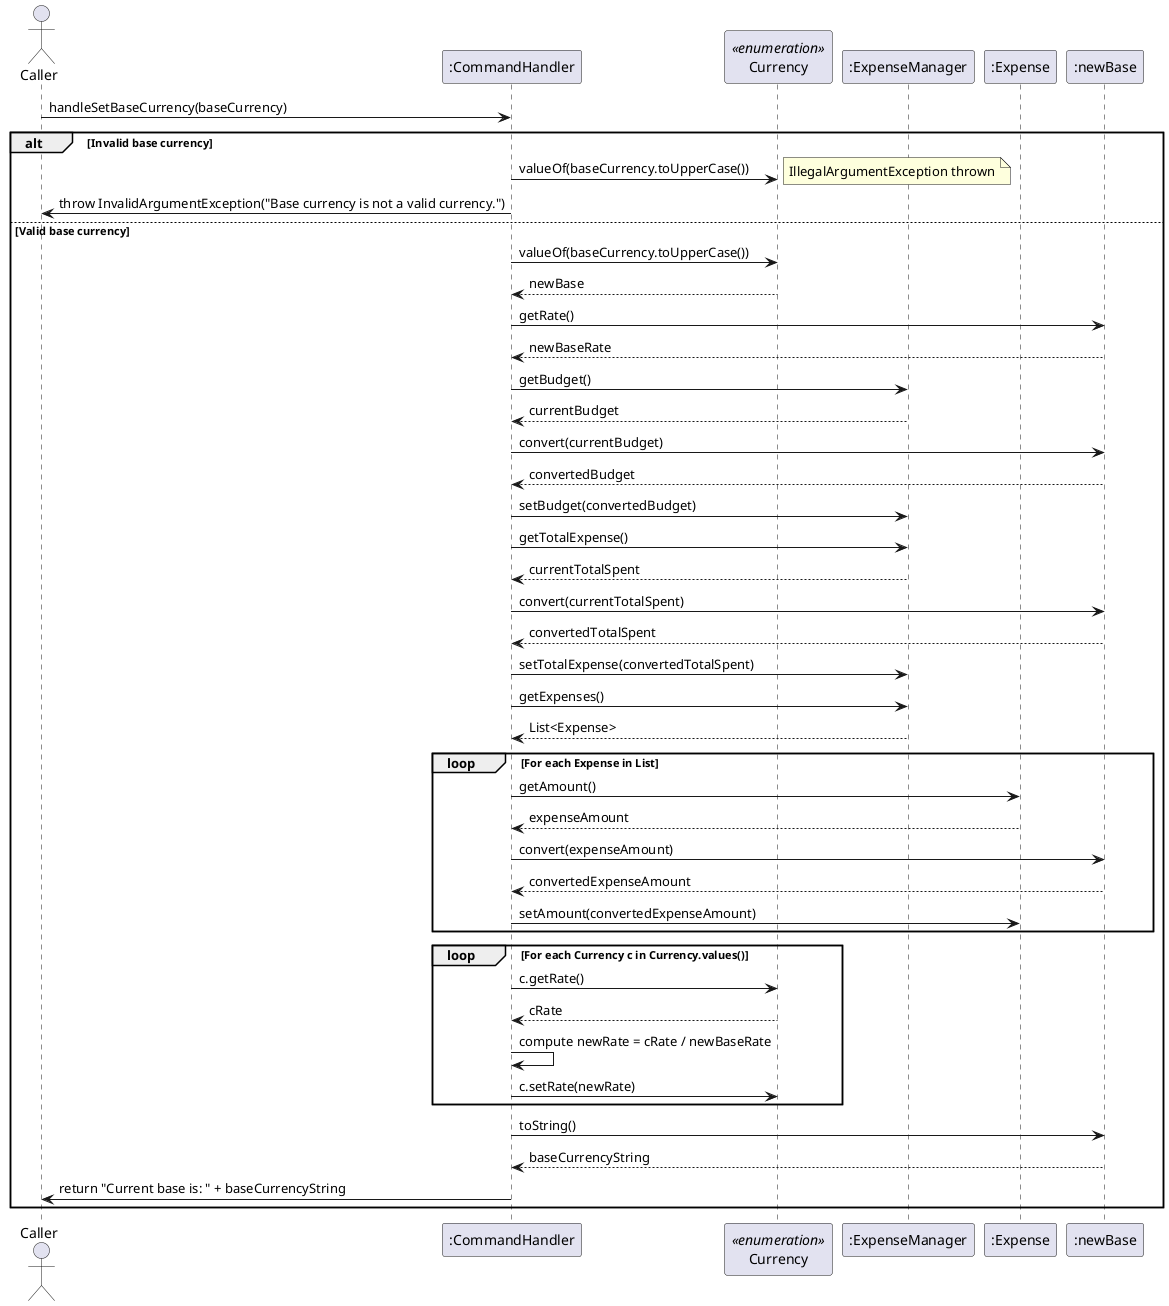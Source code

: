 @startuml
actor Caller
participant ":CommandHandler" as CH
participant "Currency" as CUR <<enumeration>>
participant ":ExpenseManager" as EM
participant ":Expense" as EXP
participant ":newBase" as newBase

Caller -> CH: handleSetBaseCurrency(baseCurrency)
alt Invalid base currency
    CH -> CUR: valueOf(baseCurrency.toUpperCase())
    note right: IllegalArgumentException thrown
    CH -> Caller: throw InvalidArgumentException("Base currency is not a valid currency.")
else Valid base currency
    CH -> CUR: valueOf(baseCurrency.toUpperCase())
    CUR --> CH: newBase
    CH -> newBase: getRate()
    newBase --> CH: newBaseRate

    ' Update budget
    CH -> EM: getBudget()
    EM --> CH: currentBudget
    CH -> newBase: convert(currentBudget)
    newBase --> CH: convertedBudget
    CH -> EM: setBudget(convertedBudget)

    ' Update total expense
    CH -> EM: getTotalExpense()
    EM --> CH: currentTotalSpent
    CH -> newBase: convert(currentTotalSpent)
    newBase --> CH: convertedTotalSpent
    CH -> EM: setTotalExpense(convertedTotalSpent)

    ' Update each expense's amount
    CH -> EM: getExpenses()
    EM --> CH: List<Expense>
    loop For each Expense in List
        CH -> EXP: getAmount()
        EXP --> CH: expenseAmount
        CH -> newBase: convert(expenseAmount)
        newBase --> CH: convertedExpenseAmount
        CH -> EXP: setAmount(convertedExpenseAmount)
    end

    ' Update rates of all currencies
    loop For each Currency c in Currency.values()
        CH -> CUR: c.getRate()
        CUR --> CH: cRate
        CH -> CH: compute newRate = cRate / newBaseRate
        CH -> CUR: c.setRate(newRate)
    end

    ' Return confirmation
    CH -> newBase: toString()
    newBase --> CH: baseCurrencyString
    CH -> Caller: return "Current base is: " + baseCurrencyString
end
@enduml

